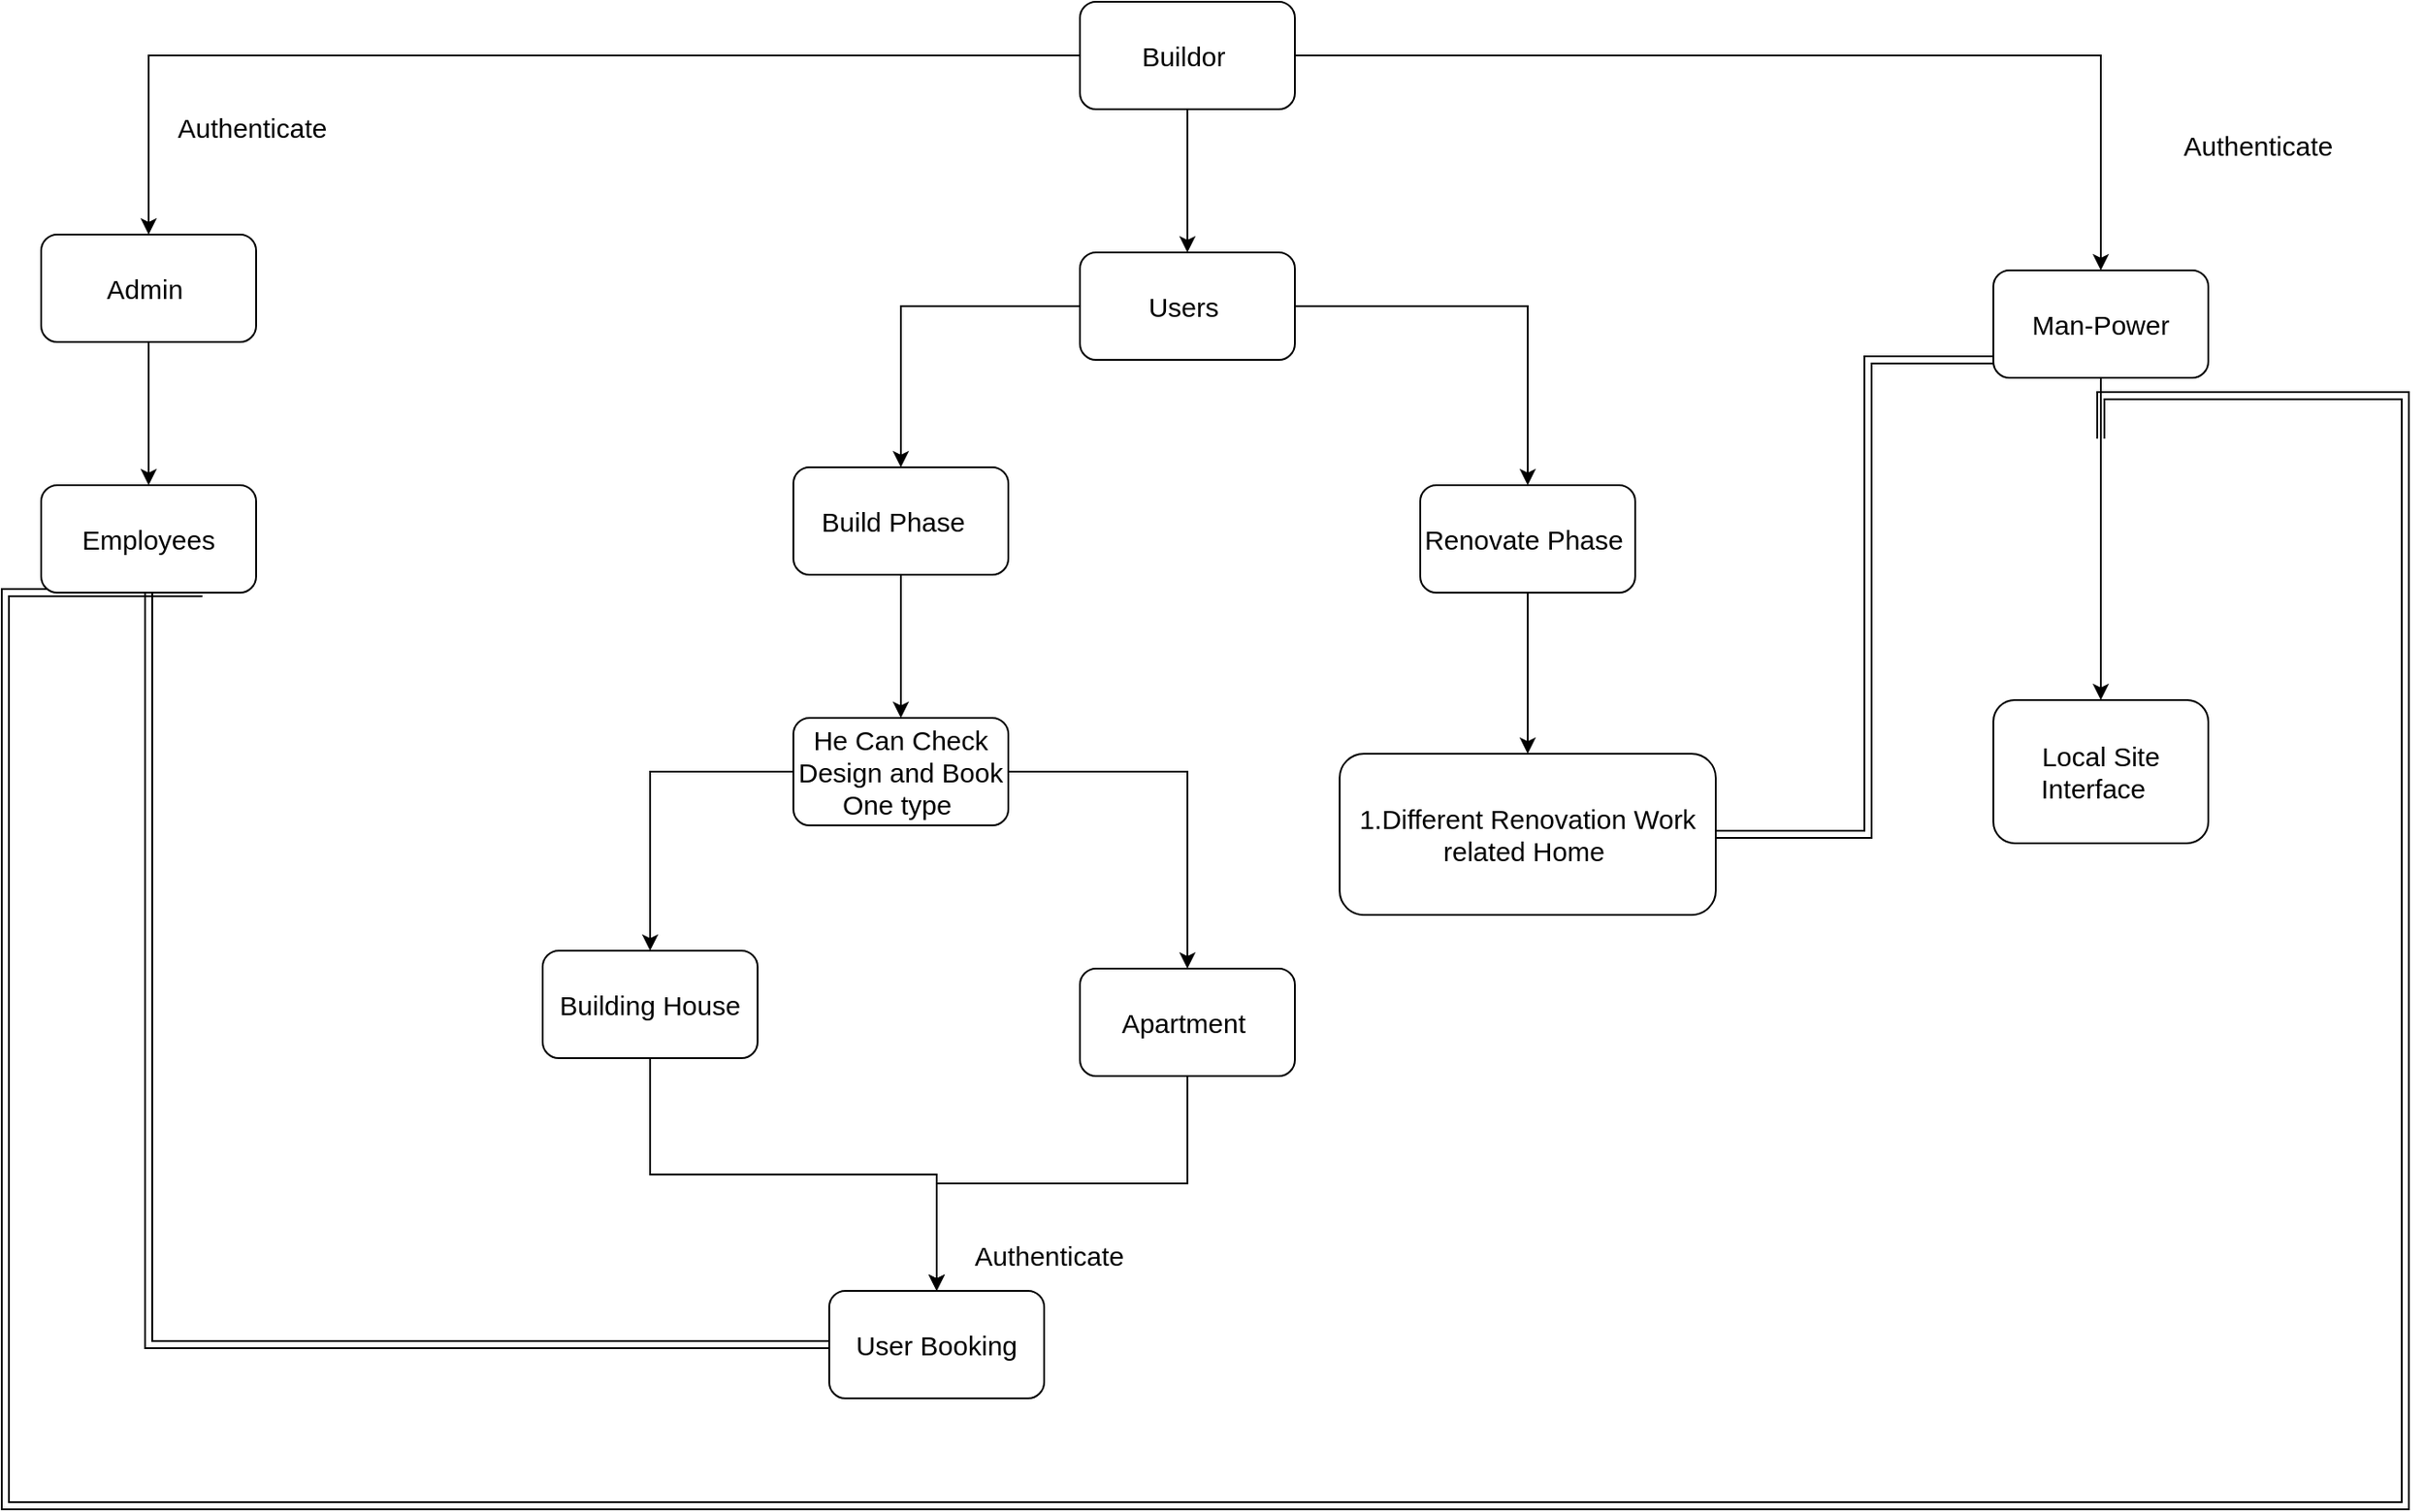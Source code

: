 <mxfile pages="4">
    <diagram id="vnFlrozBUMYOiQBSGD1y" name="Home ">
        <mxGraphModel dx="3623" dy="1928" grid="1" gridSize="10" guides="1" tooltips="1" connect="1" arrows="1" fold="1" page="1" pageScale="1" pageWidth="850" pageHeight="1100" math="0" shadow="0">
            <root>
                <mxCell id="0"/>
                <mxCell id="1" parent="0"/>
                <mxCell id="1o8_Da9DEwjitDLCxJYW-3" value="" style="edgeStyle=orthogonalEdgeStyle;rounded=0;orthogonalLoop=1;jettySize=auto;html=1;fontSize=15;" parent="1" source="1o8_Da9DEwjitDLCxJYW-1" target="1o8_Da9DEwjitDLCxJYW-2" edge="1">
                    <mxGeometry relative="1" as="geometry"/>
                </mxCell>
                <mxCell id="1o8_Da9DEwjitDLCxJYW-5" value="" style="edgeStyle=orthogonalEdgeStyle;rounded=0;orthogonalLoop=1;jettySize=auto;html=1;fontSize=15;" parent="1" source="1o8_Da9DEwjitDLCxJYW-1" target="1o8_Da9DEwjitDLCxJYW-4" edge="1">
                    <mxGeometry relative="1" as="geometry"/>
                </mxCell>
                <mxCell id="1o8_Da9DEwjitDLCxJYW-7" value="" style="edgeStyle=orthogonalEdgeStyle;rounded=0;orthogonalLoop=1;jettySize=auto;html=1;fontSize=15;" parent="1" source="1o8_Da9DEwjitDLCxJYW-1" target="1o8_Da9DEwjitDLCxJYW-6" edge="1">
                    <mxGeometry relative="1" as="geometry"/>
                </mxCell>
                <mxCell id="1o8_Da9DEwjitDLCxJYW-1" value="Buildor&amp;nbsp;" style="rounded=1;whiteSpace=wrap;html=1;fontSize=15;" parent="1" vertex="1">
                    <mxGeometry x="310" y="200" width="120" height="60" as="geometry"/>
                </mxCell>
                <mxCell id="yYc5jBFq-DuWqGNSd5cK-12" value="" style="edgeStyle=orthogonalEdgeStyle;rounded=0;orthogonalLoop=1;jettySize=auto;html=1;fontSize=15;" parent="1" source="1o8_Da9DEwjitDLCxJYW-2" target="yYc5jBFq-DuWqGNSd5cK-11" edge="1">
                    <mxGeometry relative="1" as="geometry"/>
                </mxCell>
                <mxCell id="1o8_Da9DEwjitDLCxJYW-2" value="Admin&amp;nbsp;" style="rounded=1;whiteSpace=wrap;html=1;fontSize=15;" parent="1" vertex="1">
                    <mxGeometry x="-270" y="330" width="120" height="60" as="geometry"/>
                </mxCell>
                <mxCell id="yYc5jBFq-DuWqGNSd5cK-3" value="" style="edgeStyle=orthogonalEdgeStyle;rounded=0;orthogonalLoop=1;jettySize=auto;html=1;fontSize=15;" parent="1" source="1o8_Da9DEwjitDLCxJYW-4" target="yYc5jBFq-DuWqGNSd5cK-2" edge="1">
                    <mxGeometry relative="1" as="geometry"/>
                </mxCell>
                <mxCell id="1o8_Da9DEwjitDLCxJYW-4" value="Man-Power" style="whiteSpace=wrap;html=1;fontSize=15;rounded=1;" parent="1" vertex="1">
                    <mxGeometry x="820" y="350" width="120" height="60" as="geometry"/>
                </mxCell>
                <mxCell id="1o8_Da9DEwjitDLCxJYW-9" value="" style="edgeStyle=orthogonalEdgeStyle;rounded=0;orthogonalLoop=1;jettySize=auto;html=1;fontSize=15;" parent="1" source="1o8_Da9DEwjitDLCxJYW-6" target="1o8_Da9DEwjitDLCxJYW-8" edge="1">
                    <mxGeometry relative="1" as="geometry"/>
                </mxCell>
                <mxCell id="mMzHJsTPisHtyCiXJKoa-2" value="" style="edgeStyle=orthogonalEdgeStyle;rounded=0;orthogonalLoop=1;jettySize=auto;html=1;fontSize=15;" parent="1" source="1o8_Da9DEwjitDLCxJYW-6" target="mMzHJsTPisHtyCiXJKoa-1" edge="1">
                    <mxGeometry relative="1" as="geometry"/>
                </mxCell>
                <mxCell id="1o8_Da9DEwjitDLCxJYW-6" value="Users&amp;nbsp;" style="rounded=1;whiteSpace=wrap;html=1;fontSize=15;" parent="1" vertex="1">
                    <mxGeometry x="310" y="340" width="120" height="60" as="geometry"/>
                </mxCell>
                <mxCell id="mMzHJsTPisHtyCiXJKoa-4" value="" style="edgeStyle=orthogonalEdgeStyle;rounded=0;orthogonalLoop=1;jettySize=auto;html=1;fontSize=15;" parent="1" source="1o8_Da9DEwjitDLCxJYW-8" target="mMzHJsTPisHtyCiXJKoa-3" edge="1">
                    <mxGeometry relative="1" as="geometry"/>
                </mxCell>
                <mxCell id="1o8_Da9DEwjitDLCxJYW-8" value="Build Phase&amp;nbsp;&amp;nbsp;" style="rounded=1;whiteSpace=wrap;html=1;fontSize=15;" parent="1" vertex="1">
                    <mxGeometry x="150" y="460" width="120" height="60" as="geometry"/>
                </mxCell>
                <mxCell id="mMzHJsTPisHtyCiXJKoa-12" value="" style="edgeStyle=orthogonalEdgeStyle;rounded=0;orthogonalLoop=1;jettySize=auto;html=1;fontSize=15;" parent="1" source="mMzHJsTPisHtyCiXJKoa-1" target="mMzHJsTPisHtyCiXJKoa-11" edge="1">
                    <mxGeometry relative="1" as="geometry"/>
                </mxCell>
                <mxCell id="mMzHJsTPisHtyCiXJKoa-1" value="Renovate Phase&amp;nbsp;" style="whiteSpace=wrap;html=1;fontSize=15;rounded=1;" parent="1" vertex="1">
                    <mxGeometry x="500" y="470" width="120" height="60" as="geometry"/>
                </mxCell>
                <mxCell id="mMzHJsTPisHtyCiXJKoa-6" value="" style="edgeStyle=orthogonalEdgeStyle;rounded=0;orthogonalLoop=1;jettySize=auto;html=1;fontSize=15;" parent="1" source="mMzHJsTPisHtyCiXJKoa-3" target="mMzHJsTPisHtyCiXJKoa-5" edge="1">
                    <mxGeometry relative="1" as="geometry"/>
                </mxCell>
                <mxCell id="mMzHJsTPisHtyCiXJKoa-8" value="" style="edgeStyle=orthogonalEdgeStyle;rounded=0;orthogonalLoop=1;jettySize=auto;html=1;fontSize=15;" parent="1" source="mMzHJsTPisHtyCiXJKoa-3" target="mMzHJsTPisHtyCiXJKoa-7" edge="1">
                    <mxGeometry relative="1" as="geometry"/>
                </mxCell>
                <mxCell id="mMzHJsTPisHtyCiXJKoa-3" value="He Can Check Design and Book One type&amp;nbsp;" style="whiteSpace=wrap;html=1;fontSize=15;rounded=1;" parent="1" vertex="1">
                    <mxGeometry x="150" y="600" width="120" height="60" as="geometry"/>
                </mxCell>
                <mxCell id="mMzHJsTPisHtyCiXJKoa-15" style="edgeStyle=orthogonalEdgeStyle;rounded=0;orthogonalLoop=1;jettySize=auto;html=1;entryX=0.5;entryY=0;entryDx=0;entryDy=0;fontSize=15;" parent="1" source="mMzHJsTPisHtyCiXJKoa-5" target="mMzHJsTPisHtyCiXJKoa-13" edge="1">
                    <mxGeometry relative="1" as="geometry">
                        <Array as="points">
                            <mxPoint x="370" y="860"/>
                            <mxPoint x="230" y="860"/>
                        </Array>
                    </mxGeometry>
                </mxCell>
                <mxCell id="mMzHJsTPisHtyCiXJKoa-5" value="Apartment&amp;nbsp;" style="whiteSpace=wrap;html=1;fontSize=15;rounded=1;" parent="1" vertex="1">
                    <mxGeometry x="310" y="740" width="120" height="60" as="geometry"/>
                </mxCell>
                <mxCell id="yYc5jBFq-DuWqGNSd5cK-1" style="edgeStyle=orthogonalEdgeStyle;rounded=0;orthogonalLoop=1;jettySize=auto;html=1;exitX=0.5;exitY=1;exitDx=0;exitDy=0;fontSize=15;" parent="1" source="mMzHJsTPisHtyCiXJKoa-7" target="mMzHJsTPisHtyCiXJKoa-13" edge="1">
                    <mxGeometry relative="1" as="geometry"/>
                </mxCell>
                <mxCell id="mMzHJsTPisHtyCiXJKoa-7" value="Building House" style="whiteSpace=wrap;html=1;fontSize=15;rounded=1;" parent="1" vertex="1">
                    <mxGeometry x="10" y="730" width="120" height="60" as="geometry"/>
                </mxCell>
                <mxCell id="yYc5jBFq-DuWqGNSd5cK-15" style="edgeStyle=orthogonalEdgeStyle;rounded=0;orthogonalLoop=1;jettySize=auto;html=1;exitX=1;exitY=0.5;exitDx=0;exitDy=0;fontSize=15;shape=link;" parent="1" source="mMzHJsTPisHtyCiXJKoa-11" target="1o8_Da9DEwjitDLCxJYW-4" edge="1">
                    <mxGeometry relative="1" as="geometry">
                        <mxPoint x="750" y="400" as="targetPoint"/>
                        <Array as="points">
                            <mxPoint x="750" y="665"/>
                            <mxPoint x="750" y="400"/>
                        </Array>
                    </mxGeometry>
                </mxCell>
                <mxCell id="mMzHJsTPisHtyCiXJKoa-11" value="1.Different Renovation Work related Home&amp;nbsp;" style="whiteSpace=wrap;html=1;fontSize=15;rounded=1;" parent="1" vertex="1">
                    <mxGeometry x="455" y="620" width="210" height="90" as="geometry"/>
                </mxCell>
                <mxCell id="yYc5jBFq-DuWqGNSd5cK-16" style="edgeStyle=orthogonalEdgeStyle;rounded=0;orthogonalLoop=1;jettySize=auto;html=1;exitX=0;exitY=0.5;exitDx=0;exitDy=0;fontSize=15;shape=link;" parent="1" source="mMzHJsTPisHtyCiXJKoa-13" target="yYc5jBFq-DuWqGNSd5cK-11" edge="1">
                    <mxGeometry relative="1" as="geometry"/>
                </mxCell>
                <mxCell id="mMzHJsTPisHtyCiXJKoa-13" value="User Booking" style="whiteSpace=wrap;html=1;fontSize=15;rounded=1;" parent="1" vertex="1">
                    <mxGeometry x="170" y="920" width="120" height="60" as="geometry"/>
                </mxCell>
                <mxCell id="yYc5jBFq-DuWqGNSd5cK-2" value="Local Site Interface&amp;nbsp;&amp;nbsp;" style="whiteSpace=wrap;html=1;fontSize=15;rounded=1;" parent="1" vertex="1">
                    <mxGeometry x="820" y="590" width="120" height="80" as="geometry"/>
                </mxCell>
                <mxCell id="yYc5jBFq-DuWqGNSd5cK-6" value="Authenticate&amp;nbsp;" style="text;html=1;strokeColor=none;fillColor=none;align=center;verticalAlign=middle;whiteSpace=wrap;rounded=0;fontSize=15;" parent="1" vertex="1">
                    <mxGeometry x="240" y="880" width="110" height="40" as="geometry"/>
                </mxCell>
                <mxCell id="yYc5jBFq-DuWqGNSd5cK-7" value="Authenticate&amp;nbsp;" style="text;html=1;strokeColor=none;fillColor=none;align=center;verticalAlign=middle;whiteSpace=wrap;rounded=0;fontSize=15;" parent="1" vertex="1">
                    <mxGeometry x="880" y="260" width="180" height="40" as="geometry"/>
                </mxCell>
                <mxCell id="yYc5jBFq-DuWqGNSd5cK-8" value="Authenticate&amp;nbsp;" style="text;html=1;strokeColor=none;fillColor=none;align=center;verticalAlign=middle;whiteSpace=wrap;rounded=0;fontSize=15;" parent="1" vertex="1">
                    <mxGeometry x="-240" y="250" width="180" height="40" as="geometry"/>
                </mxCell>
                <mxCell id="yYc5jBFq-DuWqGNSd5cK-17" style="edgeStyle=orthogonalEdgeStyle;shape=link;rounded=0;orthogonalLoop=1;jettySize=auto;html=1;exitX=0.75;exitY=1;exitDx=0;exitDy=0;fontSize=15;" parent="1" source="yYc5jBFq-DuWqGNSd5cK-11" edge="1">
                    <mxGeometry relative="1" as="geometry">
                        <mxPoint x="880" y="444" as="targetPoint"/>
                        <Array as="points">
                            <mxPoint x="-290" y="530"/>
                            <mxPoint x="-290" y="1040"/>
                            <mxPoint x="1050" y="1040"/>
                            <mxPoint x="1050" y="420"/>
                            <mxPoint x="880" y="420"/>
                        </Array>
                    </mxGeometry>
                </mxCell>
                <mxCell id="yYc5jBFq-DuWqGNSd5cK-11" value="Employees" style="rounded=1;whiteSpace=wrap;html=1;fontSize=15;" parent="1" vertex="1">
                    <mxGeometry x="-270" y="470" width="120" height="60" as="geometry"/>
                </mxCell>
            </root>
        </mxGraphModel>
    </diagram>
    <diagram id="kgpKYQtTHZ0yAKxKKP6v" name="User Booking">
        <mxGraphModel dx="2218" dy="1542" grid="1" gridSize="10" guides="1" tooltips="1" connect="1" arrows="1" fold="1" page="1" pageScale="1" pageWidth="850" pageHeight="1100" math="0" shadow="0">
            <root>
                <mxCell id="0"/>
                <mxCell id="1" parent="0"/>
                <mxCell id="_uMWsrk7wpdZOxr7n58w-7" value="" style="edgeStyle=orthogonalEdgeStyle;rounded=0;orthogonalLoop=1;jettySize=auto;html=1;" parent="1" source="_uMWsrk7wpdZOxr7n58w-5" target="_uMWsrk7wpdZOxr7n58w-6" edge="1">
                    <mxGeometry relative="1" as="geometry"/>
                </mxCell>
                <mxCell id="_uMWsrk7wpdZOxr7n58w-5" value="User Booking&amp;nbsp;" style="rounded=1;whiteSpace=wrap;html=1;" parent="1" vertex="1">
                    <mxGeometry x="360" y="40" width="120" height="60" as="geometry"/>
                </mxCell>
                <mxCell id="_uMWsrk7wpdZOxr7n58w-9" value="" style="edgeStyle=orthogonalEdgeStyle;rounded=0;orthogonalLoop=1;jettySize=auto;html=1;" parent="1" source="_uMWsrk7wpdZOxr7n58w-6" edge="1">
                    <mxGeometry relative="1" as="geometry">
                        <mxPoint x="420" y="320.0" as="targetPoint"/>
                    </mxGeometry>
                </mxCell>
                <mxCell id="_uMWsrk7wpdZOxr7n58w-11" value="" style="edgeStyle=orthogonalEdgeStyle;rounded=0;orthogonalLoop=1;jettySize=auto;html=1;" parent="1" source="_uMWsrk7wpdZOxr7n58w-6" target="_uMWsrk7wpdZOxr7n58w-10" edge="1">
                    <mxGeometry relative="1" as="geometry"/>
                </mxCell>
                <mxCell id="_uMWsrk7wpdZOxr7n58w-19" value="" style="edgeStyle=orthogonalEdgeStyle;rounded=0;orthogonalLoop=1;jettySize=auto;html=1;" parent="1" source="_uMWsrk7wpdZOxr7n58w-6" target="_uMWsrk7wpdZOxr7n58w-18" edge="1">
                    <mxGeometry relative="1" as="geometry"/>
                </mxCell>
                <mxCell id="_uMWsrk7wpdZOxr7n58w-6" value="Finace Tab&lt;br&gt;" style="ellipse;whiteSpace=wrap;html=1;rounded=1;" parent="1" vertex="1">
                    <mxGeometry x="360" y="180" width="120" height="60" as="geometry"/>
                </mxCell>
                <mxCell id="_uMWsrk7wpdZOxr7n58w-13" value="" style="edgeStyle=orthogonalEdgeStyle;rounded=0;orthogonalLoop=1;jettySize=auto;html=1;" parent="1" source="_uMWsrk7wpdZOxr7n58w-10" target="_uMWsrk7wpdZOxr7n58w-12" edge="1">
                    <mxGeometry relative="1" as="geometry"/>
                </mxCell>
                <mxCell id="_uMWsrk7wpdZOxr7n58w-10" value="Approximation Days&amp;nbsp;" style="ellipse;whiteSpace=wrap;html=1;rounded=1;" parent="1" vertex="1">
                    <mxGeometry x="360" y="320" width="120" height="60" as="geometry"/>
                </mxCell>
                <mxCell id="_uMWsrk7wpdZOxr7n58w-15" value="" style="edgeStyle=orthogonalEdgeStyle;rounded=0;orthogonalLoop=1;jettySize=auto;html=1;" parent="1" source="_uMWsrk7wpdZOxr7n58w-12" target="_uMWsrk7wpdZOxr7n58w-14" edge="1">
                    <mxGeometry relative="1" as="geometry"/>
                </mxCell>
                <mxCell id="_uMWsrk7wpdZOxr7n58w-12" value="Design&amp;nbsp;" style="ellipse;whiteSpace=wrap;html=1;rounded=1;" parent="1" vertex="1">
                    <mxGeometry x="360" y="460" width="120" height="60" as="geometry"/>
                </mxCell>
                <mxCell id="_uMWsrk7wpdZOxr7n58w-17" value="" style="edgeStyle=orthogonalEdgeStyle;rounded=0;orthogonalLoop=1;jettySize=auto;html=1;" parent="1" source="_uMWsrk7wpdZOxr7n58w-14" target="_uMWsrk7wpdZOxr7n58w-16" edge="1">
                    <mxGeometry relative="1" as="geometry"/>
                </mxCell>
                <mxCell id="_uMWsrk7wpdZOxr7n58w-14" value="Video" style="ellipse;whiteSpace=wrap;html=1;rounded=1;" parent="1" vertex="1">
                    <mxGeometry x="360" y="600" width="120" height="60" as="geometry"/>
                </mxCell>
                <mxCell id="_uMWsrk7wpdZOxr7n58w-16" value="Support&lt;br&gt;" style="ellipse;whiteSpace=wrap;html=1;rounded=1;" parent="1" vertex="1">
                    <mxGeometry x="360" y="740" width="120" height="60" as="geometry"/>
                </mxCell>
                <mxCell id="sqHwTn5n6ow_5AUXpQZ0-1" style="edgeStyle=orthogonalEdgeStyle;rounded=0;orthogonalLoop=1;jettySize=auto;html=1;fontSize=15;" parent="1" source="_uMWsrk7wpdZOxr7n58w-18" target="_uMWsrk7wpdZOxr7n58w-20" edge="1">
                    <mxGeometry relative="1" as="geometry"/>
                </mxCell>
                <mxCell id="_uMWsrk7wpdZOxr7n58w-18" value="&lt;font style=&quot;font-size: 20px;&quot;&gt;1.list of items used for construction(With Prices )&amp;nbsp;&lt;br&gt;2.We can Add all items clickable&amp;nbsp;&lt;br&gt;&lt;/font&gt;" style="whiteSpace=wrap;html=1;rounded=1;" parent="1" vertex="1">
                    <mxGeometry x="540" y="95" width="330" height="230" as="geometry"/>
                </mxCell>
                <mxCell id="_uMWsrk7wpdZOxr7n58w-20" value="&lt;font style=&quot;font-size: 15px;&quot;&gt;He will be able to replace the time&amp;nbsp;&lt;/font&gt;" style="rhombus;whiteSpace=wrap;html=1;rounded=1;" parent="1" vertex="1">
                    <mxGeometry x="626.25" y="430" width="157.5" height="170" as="geometry"/>
                </mxCell>
            </root>
        </mxGraphModel>
    </diagram>
    <diagram id="2i9GI62WDScKNKkouAW8" name="Technician Phase ">
        <mxGraphModel dx="1848" dy="1285" grid="1" gridSize="10" guides="1" tooltips="1" connect="1" arrows="1" fold="1" page="1" pageScale="1" pageWidth="850" pageHeight="1100" math="0" shadow="0">
            <root>
                <mxCell id="0"/>
                <mxCell id="1" parent="0"/>
                <mxCell id="luviORRzlQZFmiwgQI6x-5" value="" style="edgeStyle=orthogonalEdgeStyle;rounded=0;orthogonalLoop=1;jettySize=auto;html=1;fontSize=15;" parent="1" source="luviORRzlQZFmiwgQI6x-1" target="luviORRzlQZFmiwgQI6x-4" edge="1">
                    <mxGeometry relative="1" as="geometry"/>
                </mxCell>
                <mxCell id="7jAaoSsZsTCC7MaqXcah-6" style="edgeStyle=orthogonalEdgeStyle;rounded=0;orthogonalLoop=1;jettySize=auto;html=1;exitX=0;exitY=0.5;exitDx=0;exitDy=0;fontSize=15;" parent="1" source="luviORRzlQZFmiwgQI6x-1" target="luviORRzlQZFmiwgQI6x-2" edge="1">
                    <mxGeometry relative="1" as="geometry"/>
                </mxCell>
                <mxCell id="luviORRzlQZFmiwgQI6x-1" value="Technicians&amp;nbsp;" style="rounded=1;whiteSpace=wrap;html=1;fontSize=15;" parent="1" vertex="1">
                    <mxGeometry x="320" y="30" width="170" height="60" as="geometry"/>
                </mxCell>
                <mxCell id="luviORRzlQZFmiwgQI6x-9" value="" style="edgeStyle=orthogonalEdgeStyle;rounded=0;orthogonalLoop=1;jettySize=auto;html=1;fontSize=15;exitX=0.5;exitY=1;exitDx=0;exitDy=0;" parent="1" source="7jAaoSsZsTCC7MaqXcah-5" target="luviORRzlQZFmiwgQI6x-8" edge="1">
                    <mxGeometry relative="1" as="geometry"/>
                </mxCell>
                <mxCell id="7jAaoSsZsTCC7MaqXcah-3" style="edgeStyle=orthogonalEdgeStyle;rounded=0;orthogonalLoop=1;jettySize=auto;html=1;exitX=1;exitY=0.5;exitDx=0;exitDy=0;fontSize=15;entryX=-0.017;entryY=0.65;entryDx=0;entryDy=0;entryPerimeter=0;startArrow=none;" parent="1" source="7jAaoSsZsTCC7MaqXcah-5" target="7jAaoSsZsTCC7MaqXcah-4" edge="1">
                    <mxGeometry relative="1" as="geometry">
                        <mxPoint x="210" y="250" as="targetPoint"/>
                    </mxGeometry>
                </mxCell>
                <mxCell id="7jAaoSsZsTCC7MaqXcah-8" style="edgeStyle=orthogonalEdgeStyle;rounded=0;orthogonalLoop=1;jettySize=auto;html=1;exitX=0.5;exitY=1;exitDx=0;exitDy=0;entryX=0.5;entryY=0;entryDx=0;entryDy=0;fontSize=15;" parent="1" source="luviORRzlQZFmiwgQI6x-2" target="7jAaoSsZsTCC7MaqXcah-5" edge="1">
                    <mxGeometry relative="1" as="geometry"/>
                </mxCell>
                <mxCell id="luviORRzlQZFmiwgQI6x-2" value="New Builder" style="whiteSpace=wrap;html=1;fontSize=15;rounded=1;" parent="1" vertex="1">
                    <mxGeometry x="20" y="30" width="120" height="60" as="geometry"/>
                </mxCell>
                <mxCell id="juN5zlwOS4PGWxFTgdV2-4" value="" style="edgeStyle=orthogonalEdgeStyle;rounded=0;orthogonalLoop=1;jettySize=auto;html=1;fontSize=15;" parent="1" source="luviORRzlQZFmiwgQI6x-4" target="juN5zlwOS4PGWxFTgdV2-3" edge="1">
                    <mxGeometry relative="1" as="geometry"/>
                </mxCell>
                <mxCell id="luviORRzlQZFmiwgQI6x-4" value="Individual Technicians&amp;nbsp;" style="whiteSpace=wrap;html=1;fontSize=15;rounded=1;" parent="1" vertex="1">
                    <mxGeometry x="780" y="200" width="120" height="60" as="geometry"/>
                </mxCell>
                <mxCell id="juN5zlwOS4PGWxFTgdV2-1" style="edgeStyle=orthogonalEdgeStyle;rounded=0;orthogonalLoop=1;jettySize=auto;html=1;exitX=0.5;exitY=1;exitDx=0;exitDy=0;fontSize=15;" parent="1" source="luviORRzlQZFmiwgQI6x-8" target="luviORRzlQZFmiwgQI6x-10" edge="1">
                    <mxGeometry relative="1" as="geometry"/>
                </mxCell>
                <mxCell id="luviORRzlQZFmiwgQI6x-8" value="Build Phase&amp;nbsp;" style="whiteSpace=wrap;html=1;fontSize=15;rounded=1;" parent="1" vertex="1">
                    <mxGeometry x="20" y="360" width="120" height="60" as="geometry"/>
                </mxCell>
                <mxCell id="juN5zlwOS4PGWxFTgdV2-2" style="edgeStyle=orthogonalEdgeStyle;rounded=0;orthogonalLoop=1;jettySize=auto;html=1;exitX=0.5;exitY=1;exitDx=0;exitDy=0;entryX=0.417;entryY=0;entryDx=0;entryDy=0;entryPerimeter=0;fontSize=15;" parent="1" source="luviORRzlQZFmiwgQI6x-10" target="luviORRzlQZFmiwgQI6x-14" edge="1">
                    <mxGeometry relative="1" as="geometry"/>
                </mxCell>
                <mxCell id="luviORRzlQZFmiwgQI6x-10" value="Finishing Phase" style="whiteSpace=wrap;html=1;fontSize=15;rounded=1;" parent="1" vertex="1">
                    <mxGeometry x="20" y="510" width="120" height="60" as="geometry"/>
                </mxCell>
                <mxCell id="luviORRzlQZFmiwgQI6x-14" value="Review And HandOver&amp;nbsp;" style="whiteSpace=wrap;html=1;fontSize=15;rounded=1;" parent="1" vertex="1">
                    <mxGeometry x="30" y="660" width="120" height="60" as="geometry"/>
                </mxCell>
                <mxCell id="juN5zlwOS4PGWxFTgdV2-6" value="" style="edgeStyle=orthogonalEdgeStyle;rounded=0;orthogonalLoop=1;jettySize=auto;html=1;fontSize=15;" parent="1" source="juN5zlwOS4PGWxFTgdV2-3" target="juN5zlwOS4PGWxFTgdV2-5" edge="1">
                    <mxGeometry relative="1" as="geometry"/>
                </mxCell>
                <mxCell id="juN5zlwOS4PGWxFTgdV2-3" value="1.Plumbers&lt;br&gt;2.Electrician&amp;nbsp;&lt;br&gt;3.Carpenter&amp;nbsp;&lt;br&gt;4.Cement worker&amp;nbsp;&lt;br&gt;5.Labor&lt;br&gt;6.Black Smith (For Iron)&lt;br&gt;7.Interior Designer&lt;br&gt;8.Engineers&lt;br&gt;9.Painters&amp;nbsp;" style="whiteSpace=wrap;html=1;fontSize=15;rounded=1;" parent="1" vertex="1">
                    <mxGeometry x="670" y="390" width="340" height="200" as="geometry"/>
                </mxCell>
                <mxCell id="juN5zlwOS4PGWxFTgdV2-5" value="Renovate Phase" style="whiteSpace=wrap;html=1;fontSize=15;rounded=1;" parent="1" vertex="1">
                    <mxGeometry x="300" y="460" width="120" height="60" as="geometry"/>
                </mxCell>
                <mxCell id="6j3CbNo2QnJmuXwE0xI6-1" value="Employee Verify" style="rounded=1;whiteSpace=wrap;html=1;fontSize=15;" parent="1" vertex="1">
                    <mxGeometry x="480" y="460" width="120" height="60" as="geometry"/>
                </mxCell>
                <mxCell id="7jAaoSsZsTCC7MaqXcah-4" value="User view" style="rounded=1;whiteSpace=wrap;html=1;fontSize=15;" parent="1" vertex="1">
                    <mxGeometry x="300" y="190" width="120" height="60" as="geometry"/>
                </mxCell>
                <mxCell id="7jAaoSsZsTCC7MaqXcah-5" value="Employee Review" style="rounded=1;whiteSpace=wrap;html=1;fontSize=15;" parent="1" vertex="1">
                    <mxGeometry x="20" y="205" width="120" height="50" as="geometry"/>
                </mxCell>
            </root>
        </mxGraphModel>
    </diagram>
    <diagram id="kOM7jclnrshNMCP_AMdE" name="Admin">
        <mxGraphModel dx="1109" dy="771" grid="1" gridSize="10" guides="1" tooltips="1" connect="1" arrows="1" fold="1" page="1" pageScale="1" pageWidth="850" pageHeight="1100" math="0" shadow="0">
            <root>
                <mxCell id="0"/>
                <mxCell id="1" parent="0"/>
                <mxCell id="Ia6Glq1f2bvF-39CE1MA-1" value="Admin" style="rounded=1;whiteSpace=wrap;html=1;fontSize=15;" parent="1" vertex="1">
                    <mxGeometry x="510" y="110" width="120" height="60" as="geometry"/>
                </mxCell>
            </root>
        </mxGraphModel>
    </diagram>
</mxfile>